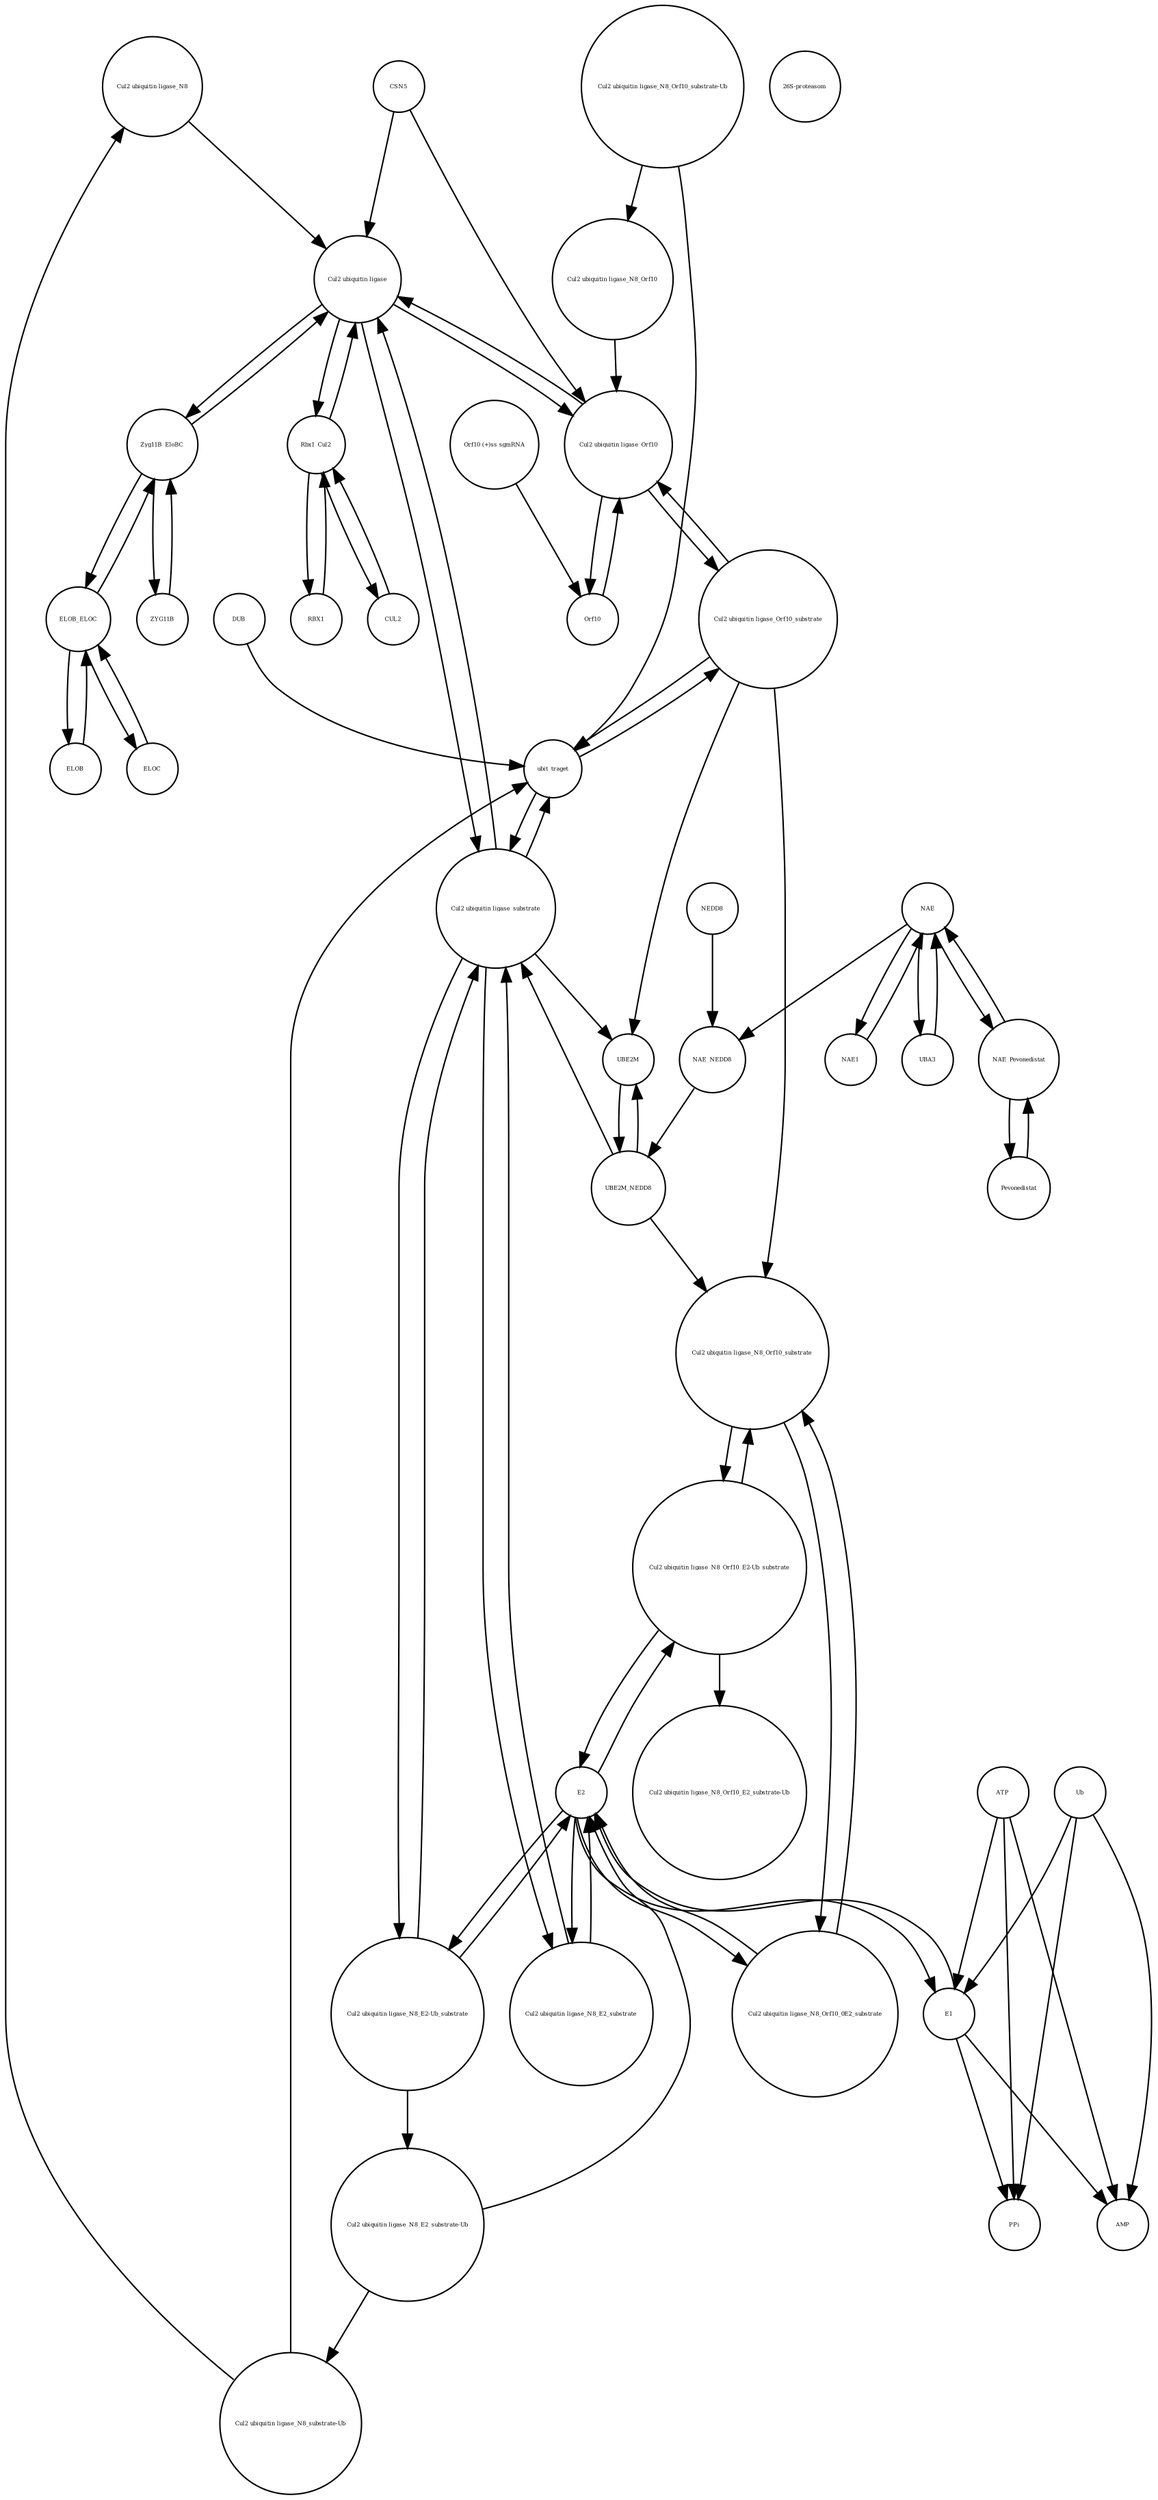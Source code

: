 strict digraph  {
"Cul2 ubiquitin ligase_N8" [annotation="urn_miriam_hgnc.symbol_ZYG11B|urn_miriam_hgnc.symbol_ELOB|urn_miriam_hgnc.symbol_ELOC|urn_miriam_hgnc.symbol_RBX1|urn_miriam_hgnc.symbol_CUL2|urn_miriam_hgnc.symbol_NEDD8", bipartite=0, cls=complex, fontsize=4, label="Cul2 ubiquitin ligase_N8", shape=circle];
UBA3 [annotation="urn_miriam_hgnc_HGNC%3A12470", bipartite=0, cls=macromolecule, fontsize=4, label=UBA3, shape=circle];
"Cul2 ubiquitin ligase_N8_Orf10" [annotation="urn_miriam_hgnc.symbol_ZYG11B|urn_miriam_hgnc.symbol_ELOB|urn_miriam_hgnc.symbol_ELOC|urn_miriam_hgnc.symbol_RBX1|urn_miriam_hgnc.symbol_CUL2|urn_miriam_hgnc.symbol_NEDD8|urn_miriam_ncbiprotein_BCD58762", bipartite=0, cls=complex, fontsize=4, label="Cul2 ubiquitin ligase_N8_Orf10", shape=circle];
E1 [annotation="urn_miriam_hgnc.symbol_UBA", bipartite=0, cls=macromolecule, fontsize=4, label=E1, shape=circle];
"Cul2 ubiquitin ligase_N8_Orf10_E2-Ub_substrate" [annotation="urn_miriam_ncbiprotein_BCD58762|urn_miriam_hgnc.symbol_UBE2|urn_miriam_hgnc.symbol_ZYG11B|urn_miriam_hgnc.symbol_ELOB|urn_miriam_hgnc.symbol_ELOC|urn_miriam_hgnc.symbol_RBX1|urn_miriam_hgnc.symbol_CUL2|urn_miriam_hgnc.symbol_NEDD8", bipartite=0, cls=complex, fontsize=4, label="Cul2 ubiquitin ligase_N8_Orf10_E2-Ub_substrate", shape=circle];
CSN5 [annotation="", bipartite=0, cls=complex, fontsize=4, label=CSN5, shape=circle];
RBX1 [annotation="urn_miriam_hgnc_HGNC%3A9928", bipartite=0, cls=macromolecule, fontsize=4, label=RBX1, shape=circle];
ELOB_ELOC [annotation="urn_miriam_hgnc.symbol_ELOB|urn_miriam_hgnc.symbol_ELOC", bipartite=0, cls=complex, fontsize=4, label=ELOB_ELOC, shape=circle];
NEDD8 [annotation="urn_miriam_hgnc_HGNC%3A7732", bipartite=0, cls=macromolecule, fontsize=4, label=NEDD8, shape=circle];
ELOC [annotation="urn_miriam_hgnc_HGNC%3A11617", bipartite=0, cls=macromolecule, fontsize=4, label=ELOC, shape=circle];
Zyg11B_EloBC [annotation="urn_miriam_hgnc.symbol_ZYG11B|urn_miriam_hgnc.symbol_ELOB|urn_miriam_hgnc.symbol_ELOC", bipartite=0, cls=complex, fontsize=4, label=Zyg11B_EloBC, shape=circle];
DUB [annotation="urn_miriam_hgnc.symbol_DUB", bipartite=0, cls=macromolecule, fontsize=4, label=DUB, shape=circle];
Ub [annotation="", bipartite=0, cls="simple chemical", fontsize=4, label=Ub, shape=circle];
Orf10 [annotation=urn_miriam_ncbiprotein_BCD58762, bipartite=0, cls=macromolecule, fontsize=4, label=Orf10, shape=circle];
NAE [annotation="urn_miriam_hgnc.symbol_NAE1|urn_miriam_hgnc.symbol_UBA3", bipartite=0, cls=complex, fontsize=4, label=NAE, shape=circle];
NAE_Pevonedistat [annotation="urn_miriam_obo.chebi_CHEBI%3A145535|urn_miriam_hgnc.symbol_NAE1|urn_miriam_hgnc.symbol_UBA3", bipartite=0, cls=complex, fontsize=4, label=NAE_Pevonedistat, shape=circle];
UBE2M_NEDD8 [annotation="urn_miriam_hgnc.symbol_UBE2M|urn_miriam_hgnc.symbol_NEDD8", bipartite=0, cls=complex, fontsize=4, label=UBE2M_NEDD8, shape=circle];
"Orf10 (+)ss sgmRNA" [annotation=urn_miriam_ncbiprotein_BCD58762, bipartite=0, cls="nucleic acid feature", fontsize=4, label="Orf10 (+)ss sgmRNA", shape=circle];
"Cul2 ubiquitin ligase_Orf10_substrate" [annotation="urn_miriam_ncbiprotein_BCD58762|urn_miriam_hgnc.symbol_ZYg11B|urn_miriam_hgnc.symbol_ELOB|urn_miriam_hgnc.symbol_ELOC|urn_miriam_hgnc.symbol_RBX1|urn_miriam_hgnc.symbol_CUL2", bipartite=0, cls=complex, fontsize=4, label="Cul2 ubiquitin ligase_Orf10_substrate", shape=circle];
"Cul2 ubiquitin ligase_Orf10" [annotation="urn_miriam_ncbiprotein_BCD58762|urn_miriam_hgnc.symbol_ZYG11B|urn_miriam_hgnc.symbol_ELOB|urn_miriam_hgnc.symbol_ELOC|urn_miriam_hgnc.symbol_RBX1|urn_miriam_hgnc.symbol_CUL2", bipartite=0, cls=complex, fontsize=4, label="Cul2 ubiquitin ligase_Orf10", shape=circle];
ATP [annotation="", bipartite=0, cls="simple chemical", fontsize=4, label=ATP, shape=circle];
AMP [annotation="", bipartite=0, cls="simple chemical", fontsize=4, label=AMP, shape=circle];
CUL2 [annotation="urn_miriam_hgnc_HGNC%3A2552", bipartite=0, cls=macromolecule, fontsize=4, label=CUL2, shape=circle];
Pevonedistat [annotation="urn_miriam_obo.chebi_CHEBI%3A145535", bipartite=0, cls="simple chemical", fontsize=4, label=Pevonedistat, shape=circle];
Rbx1_Cul2 [annotation="urn_miriam_hgnc.symbol_RBX1|urn_miriam_hgnc.symbol_CUL2", bipartite=0, cls=complex, fontsize=4, label=Rbx1_Cul2, shape=circle];
NAE_NEDD8 [annotation="urn_miriam_hgnc.symbol_NEDD8|urn_miriam_hgnc.symbol_NAE1|urn_miriam_hgnc.symbol_UBA3", bipartite=0, cls=complex, fontsize=4, label=NAE_NEDD8, shape=circle];
"Cul2 ubiquitin ligase_N8_Orf10_substrate" [annotation="urn_miriam_ncbiprotein_BCD58762|urn_miriam_hgnc.symbol_ZYG11B|urn_miriam_hgnc.symbol_ELOB|urn_miriam_hgnc.symbol_ELOC|urn_miriam_hgnc.symbol_RBX1|urn_miriam_hgnc.symbol_CUL2|urn_miriam_hgnc.symbol_NEDD8", bipartite=0, cls=complex, fontsize=4, label="Cul2 ubiquitin ligase_N8_Orf10_substrate", shape=circle];
"Cul2 ubiquitin ligase_N8_E2_substrate-Ub" [annotation="urn_miriam_hgnc.symbol_ZYG11B|urn_miriam_hgnc.symbol_UBE2|urn_miriam_hgnc.symbol_ELOB|urn_miriam_hgnc.symbol_ELOC|urn_miriam_hgnc.symbol_RBX1|urn_miriam_hgnc.symbol_CUL2|urn_miriam_hgnc.symbol_NEDD8", bipartite=0, cls=complex, fontsize=4, label="Cul2 ubiquitin ligase_N8_E2_substrate-Ub", shape=circle];
"26S-proteasom" [annotation="urn_miriam_obo.go_GO%3A0000502", bipartite=0, cls=complex, fontsize=4, label="26S-proteasom", shape=circle];
UBE2M [annotation="urn_miriam_hgnc_HGNC%3A12491", bipartite=0, cls=macromolecule, fontsize=4, label=UBE2M, shape=circle];
"Cul2 ubiquitin ligase" [annotation="urn_miriam_hgnc.symbol_RBX1|urn_miriam_hgnc.symbol_CUL2|urn_miriam_hgnc.symbol_ZYG11B|urn_miriam_hgnc.symbol_ELOB|urn_miriam_hgnc.symbol_ELOC", bipartite=0, cls=complex, fontsize=4, label="Cul2 ubiquitin ligase", shape=circle];
"Cul2 ubiquitin ligase_N8_Orf10_0E2_substrate" [annotation="urn_miriam_ncbiprotein_BCD58762|urn_miriam_hgnc.symbol_ZYG11B|urn_miriam_hgnc.symbol_ELOB|urn_miriam_hgnc.symbol_ELOC|urn_miriam_hgnc.symbol_RBX1|urn_miriam_hgnc.symbol_CUL2|urn_miriam_hgnc.symbol_NEDD8|urn_miriam_hgnc.symbol_UBE2", bipartite=0, cls=complex, fontsize=4, label="Cul2 ubiquitin ligase_N8_Orf10_0E2_substrate", shape=circle];
"Cul2 ubiquitin ligase_N8_E2-Ub_substrate" [annotation="urn_miriam_hgnc.symbol_ZYG11B|urn_miriam_hgnc.symbol_RBX1|urn_miriam_hgnc.symbol_ELOB|urn_miriam_hgnc.symbol_ELOC|urn_miriam_hgnc.symbol_CUL2|urn_miriam_hgnc.symbol_NEDD8|urn_miriam_hgnc.symbol_UBE2", bipartite=0, cls=complex, fontsize=4, label="Cul2 ubiquitin ligase_N8_E2-Ub_substrate", shape=circle];
ELOB [annotation="urn_miriam_hgnc_HGNC%3A11619", bipartite=0, cls=macromolecule, fontsize=4, label=ELOB, shape=circle];
"Cul2 ubiquitin ligase_N8_substrate-Ub" [annotation="urn_miriam_hgnc.symbol_ZYG11B|urn_miriam_hgnc.symbol_ELOB|urn_miriam_hgnc.symbol_ELOC|urn_miriam_hgnc.symbol_RBX1|urn_miriam_hgnc.symbol_CUL2|urn_miriam_hgnc.symbol_NEDD8", bipartite=0, cls=complex, fontsize=4, label="Cul2 ubiquitin ligase_N8_substrate-Ub", shape=circle];
E2 [annotation="urn_miriam_hgnc.symbol_UBE2", bipartite=0, cls=macromolecule, fontsize=4, label=E2, shape=circle];
"Cul2 ubiquitin ligase_substrate" [annotation="urn_miriam_hgnc.symbol_ZYg11B|urn_miriam_hgnc.symbol_ELOB|urn_miriam_hgnc.symbol_ELOC|urn_miriam_hgnc.symbol_RBX1|urn_miriam_hgnc.symbol_CUL2|urn_miriam_hgnc.symbol_NEDD8", bipartite=0, cls=complex, fontsize=4, label="Cul2 ubiquitin ligase_substrate", shape=circle];
"Cul2 ubiquitin ligase_N8_Orf10_E2_substrate-Ub" [annotation="urn_miriam_ncbiprotein_BCD58762|urn_miriam_hgnc.symbol_UBE2|urn_miriam_hgnc.symbol_ZYG11B|urn_miriam_hgnc.symbol_ELOB|urn_miriam_hgnc.symbol_ELOC|urn_miriam_hgnc.symbol_RBX1|urn_miriam_hgnc.symbol_CUL2|urn_miriam_hgnc.symbol_NEDD8", bipartite=0, cls=complex, fontsize=4, label="Cul2 ubiquitin ligase_N8_Orf10_E2_substrate-Ub", shape=circle];
NAE1 [annotation="urn_miriam_hgnc_HGNC%3A621", bipartite=0, cls=macromolecule, fontsize=4, label=NAE1, shape=circle];
"Cul2 ubiquitin ligase_N8_E2_substrate" [annotation="urn_miriam_hgnc.symbol_ZYG11B|urn_miriam_hgnc.symbol_ELOB|urn_miriam_hgnc.symbol_ELOC|urn_miriam_hgnc.symbol_RBX1|urn_miriam_hgnc.symbol_CUL2|urn_miriam_hgnc.symbol_NEDD8", bipartite=0, cls=complex, fontsize=4, label="Cul2 ubiquitin ligase_N8_E2_substrate", shape=circle];
PPi [annotation="", bipartite=0, cls="simple chemical", fontsize=4, label=PPi, shape=circle];
ubit_traget [annotation="", bipartite=0, cls=macromolecule, fontsize=4, label=ubit_traget, shape=circle];
"Cul2 ubiquitin ligase_N8_Orf10_substrate-Ub" [annotation="urn_miriam_ncbiprotein_BCD58762|urn_miriam_hgnc.symbol_ZYG11B|urn_miriam_hgnc.symbol_ELOB|urn_miriam_hgnc.symbol_ELOC|urn_miriam_hgnc.symbol_RBX1|urn_miriam_hgnc.symbol_CUL2|urn_miriam_hgnc.symbol_NEDD8", bipartite=0, cls=complex, fontsize=4, label="Cul2 ubiquitin ligase_N8_Orf10_substrate-Ub", shape=circle];
ZYG11B [annotation="urn_miriam_hgnc_HGNC%3A25820", bipartite=0, cls=macromolecule, fontsize=4, label=ZYG11B, shape=circle];
"Cul2 ubiquitin ligase_N8" -> "Cul2 ubiquitin ligase"  [annotation="", interaction_type=production];
UBA3 -> NAE  [annotation="", interaction_type=production];
"Cul2 ubiquitin ligase_N8_Orf10" -> "Cul2 ubiquitin ligase_Orf10"  [annotation="", interaction_type=production];
E1 -> E2  [annotation="", interaction_type=production];
E1 -> PPi  [annotation="", interaction_type=production];
E1 -> AMP  [annotation="", interaction_type=production];
"Cul2 ubiquitin ligase_N8_Orf10_E2-Ub_substrate" -> E2  [annotation="", interaction_type=production];
"Cul2 ubiquitin ligase_N8_Orf10_E2-Ub_substrate" -> "Cul2 ubiquitin ligase_N8_Orf10_substrate"  [annotation="", interaction_type=production];
"Cul2 ubiquitin ligase_N8_Orf10_E2-Ub_substrate" -> "Cul2 ubiquitin ligase_N8_Orf10_E2_substrate-Ub"  [annotation="", interaction_type=production];
CSN5 -> "Cul2 ubiquitin ligase"  [annotation="", interaction_type=catalysis];
CSN5 -> "Cul2 ubiquitin ligase_Orf10"  [annotation="", interaction_type=catalysis];
RBX1 -> Rbx1_Cul2  [annotation="", interaction_type=production];
ELOB_ELOC -> ELOC  [annotation="", interaction_type=production];
ELOB_ELOC -> ELOB  [annotation="", interaction_type=production];
ELOB_ELOC -> Zyg11B_EloBC  [annotation="", interaction_type=production];
NEDD8 -> NAE_NEDD8  [annotation="", interaction_type=production];
ELOC -> ELOB_ELOC  [annotation="", interaction_type=production];
Zyg11B_EloBC -> "Cul2 ubiquitin ligase"  [annotation="", interaction_type=production];
Zyg11B_EloBC -> ELOB_ELOC  [annotation="", interaction_type=production];
Zyg11B_EloBC -> ZYG11B  [annotation="", interaction_type=production];
DUB -> ubit_traget  [annotation="", interaction_type=catalysis];
Ub -> PPi  [annotation="", interaction_type=production];
Ub -> AMP  [annotation="", interaction_type=production];
Ub -> E1  [annotation="", interaction_type=production];
Orf10 -> "Cul2 ubiquitin ligase_Orf10"  [annotation="", interaction_type=production];
NAE -> NAE_NEDD8  [annotation="", interaction_type=production];
NAE -> NAE_Pevonedistat  [annotation="", interaction_type=production];
NAE -> NAE1  [annotation="", interaction_type=production];
NAE -> UBA3  [annotation="", interaction_type=production];
NAE_Pevonedistat -> NAE  [annotation="", interaction_type=production];
NAE_Pevonedistat -> Pevonedistat  [annotation="", interaction_type=production];
UBE2M_NEDD8 -> UBE2M  [annotation="", interaction_type=production];
UBE2M_NEDD8 -> "Cul2 ubiquitin ligase_N8_Orf10_substrate"  [annotation="", interaction_type=production];
UBE2M_NEDD8 -> "Cul2 ubiquitin ligase_substrate"  [annotation="", interaction_type=production];
"Orf10 (+)ss sgmRNA" -> Orf10  [annotation="", interaction_type=production];
"Cul2 ubiquitin ligase_Orf10_substrate" -> "Cul2 ubiquitin ligase_N8_Orf10_substrate"  [annotation="", interaction_type=production];
"Cul2 ubiquitin ligase_Orf10_substrate" -> UBE2M  [annotation="", interaction_type=production];
"Cul2 ubiquitin ligase_Orf10_substrate" -> ubit_traget  [annotation="", interaction_type=production];
"Cul2 ubiquitin ligase_Orf10_substrate" -> "Cul2 ubiquitin ligase_Orf10"  [annotation="", interaction_type=production];
"Cul2 ubiquitin ligase_Orf10" -> Orf10  [annotation="", interaction_type=production];
"Cul2 ubiquitin ligase_Orf10" -> "Cul2 ubiquitin ligase"  [annotation="", interaction_type=production];
"Cul2 ubiquitin ligase_Orf10" -> "Cul2 ubiquitin ligase_Orf10_substrate"  [annotation="", interaction_type=production];
ATP -> PPi  [annotation="", interaction_type=production];
ATP -> AMP  [annotation="", interaction_type=production];
ATP -> E1  [annotation="", interaction_type=production];
CUL2 -> Rbx1_Cul2  [annotation="", interaction_type=production];
Pevonedistat -> NAE_Pevonedistat  [annotation="", interaction_type=production];
Rbx1_Cul2 -> "Cul2 ubiquitin ligase"  [annotation="", interaction_type=production];
Rbx1_Cul2 -> RBX1  [annotation="", interaction_type=production];
Rbx1_Cul2 -> CUL2  [annotation="", interaction_type=production];
NAE_NEDD8 -> UBE2M_NEDD8  [annotation="", interaction_type=production];
"Cul2 ubiquitin ligase_N8_Orf10_substrate" -> "Cul2 ubiquitin ligase_N8_Orf10_E2-Ub_substrate"  [annotation="", interaction_type=production];
"Cul2 ubiquitin ligase_N8_Orf10_substrate" -> "Cul2 ubiquitin ligase_N8_Orf10_0E2_substrate"  [annotation="", interaction_type=production];
"Cul2 ubiquitin ligase_N8_E2_substrate-Ub" -> E2  [annotation="", interaction_type=production];
"Cul2 ubiquitin ligase_N8_E2_substrate-Ub" -> "Cul2 ubiquitin ligase_N8_substrate-Ub"  [annotation="", interaction_type=production];
UBE2M -> UBE2M_NEDD8  [annotation="", interaction_type=production];
"Cul2 ubiquitin ligase" -> Zyg11B_EloBC  [annotation="", interaction_type=production];
"Cul2 ubiquitin ligase" -> Rbx1_Cul2  [annotation="", interaction_type=production];
"Cul2 ubiquitin ligase" -> "Cul2 ubiquitin ligase_Orf10"  [annotation="", interaction_type=production];
"Cul2 ubiquitin ligase" -> "Cul2 ubiquitin ligase_substrate"  [annotation="", interaction_type=production];
"Cul2 ubiquitin ligase_N8_Orf10_0E2_substrate" -> E2  [annotation="", interaction_type=production];
"Cul2 ubiquitin ligase_N8_Orf10_0E2_substrate" -> "Cul2 ubiquitin ligase_N8_Orf10_substrate"  [annotation="", interaction_type=production];
"Cul2 ubiquitin ligase_N8_E2-Ub_substrate" -> "Cul2 ubiquitin ligase_N8_E2_substrate-Ub"  [annotation="", interaction_type=production];
"Cul2 ubiquitin ligase_N8_E2-Ub_substrate" -> "Cul2 ubiquitin ligase_substrate"  [annotation="", interaction_type=production];
"Cul2 ubiquitin ligase_N8_E2-Ub_substrate" -> E2  [annotation="", interaction_type=production];
ELOB -> ELOB_ELOC  [annotation="", interaction_type=production];
"Cul2 ubiquitin ligase_N8_substrate-Ub" -> "Cul2 ubiquitin ligase_N8"  [annotation="", interaction_type=production];
"Cul2 ubiquitin ligase_N8_substrate-Ub" -> ubit_traget  [annotation="", interaction_type=production];
E2 -> E1  [annotation="", interaction_type=production];
E2 -> "Cul2 ubiquitin ligase_N8_Orf10_E2-Ub_substrate"  [annotation="", interaction_type=production];
E2 -> "Cul2 ubiquitin ligase_N8_E2-Ub_substrate"  [annotation="", interaction_type=production];
E2 -> "Cul2 ubiquitin ligase_N8_Orf10_0E2_substrate"  [annotation="", interaction_type=production];
E2 -> "Cul2 ubiquitin ligase_N8_E2_substrate"  [annotation="", interaction_type=production];
"Cul2 ubiquitin ligase_substrate" -> "Cul2 ubiquitin ligase"  [annotation="", interaction_type=production];
"Cul2 ubiquitin ligase_substrate" -> ubit_traget  [annotation="", interaction_type=production];
"Cul2 ubiquitin ligase_substrate" -> UBE2M  [annotation="", interaction_type=production];
"Cul2 ubiquitin ligase_substrate" -> "Cul2 ubiquitin ligase_N8_E2_substrate"  [annotation="", interaction_type=production];
"Cul2 ubiquitin ligase_substrate" -> "Cul2 ubiquitin ligase_N8_E2-Ub_substrate"  [annotation="", interaction_type=production];
NAE1 -> NAE  [annotation="", interaction_type=production];
"Cul2 ubiquitin ligase_N8_E2_substrate" -> E2  [annotation="", interaction_type=production];
"Cul2 ubiquitin ligase_N8_E2_substrate" -> "Cul2 ubiquitin ligase_substrate"  [annotation="", interaction_type=production];
ubit_traget -> "Cul2 ubiquitin ligase_substrate"  [annotation="", interaction_type=production];
ubit_traget -> "Cul2 ubiquitin ligase_Orf10_substrate"  [annotation="", interaction_type=production];
"Cul2 ubiquitin ligase_N8_Orf10_substrate-Ub" -> "Cul2 ubiquitin ligase_N8_Orf10"  [annotation="", interaction_type=production];
"Cul2 ubiquitin ligase_N8_Orf10_substrate-Ub" -> ubit_traget  [annotation="", interaction_type=production];
ZYG11B -> Zyg11B_EloBC  [annotation="", interaction_type=production];
}
